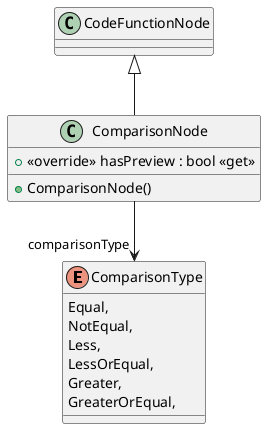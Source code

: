 @startuml
enum ComparisonType {
    Equal,
    NotEqual,
    Less,
    LessOrEqual,
    Greater,
    GreaterOrEqual,
}
class ComparisonNode {
    + ComparisonNode()
    + <<override>> hasPreview : bool <<get>>
}
CodeFunctionNode <|-- ComparisonNode
ComparisonNode --> "comparisonType" ComparisonType
@enduml
